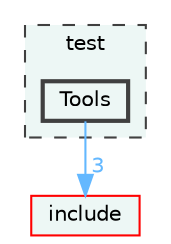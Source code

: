 digraph "test/Tools"
{
 // LATEX_PDF_SIZE
  bgcolor="transparent";
  edge [fontname=Helvetica,fontsize=10,labelfontname=Helvetica,labelfontsize=10];
  node [fontname=Helvetica,fontsize=10,shape=box,height=0.2,width=0.4];
  compound=true
  subgraph clusterdir_13e138d54eb8818da29c3992edef070a {
    graph [ bgcolor="#edf7f5", pencolor="grey25", label="test", fontname=Helvetica,fontsize=10 style="filled,dashed", URL="dir_13e138d54eb8818da29c3992edef070a.html",tooltip=""]
  dir_b03be62843eed6773dba1a2ac4396803 [label="Tools", fillcolor="#edf7f5", color="grey25", style="filled,bold", URL="dir_b03be62843eed6773dba1a2ac4396803.html",tooltip=""];
  }
  dir_d44c64559bbebec7f509842c48db8b23 [label="include", fillcolor="#edf7f5", color="red", style="filled", URL="dir_d44c64559bbebec7f509842c48db8b23.html",tooltip=""];
  dir_b03be62843eed6773dba1a2ac4396803->dir_d44c64559bbebec7f509842c48db8b23 [headlabel="3", labeldistance=1.5 headhref="dir_000013_000005.html" href="dir_000013_000005.html" color="steelblue1" fontcolor="steelblue1"];
}
